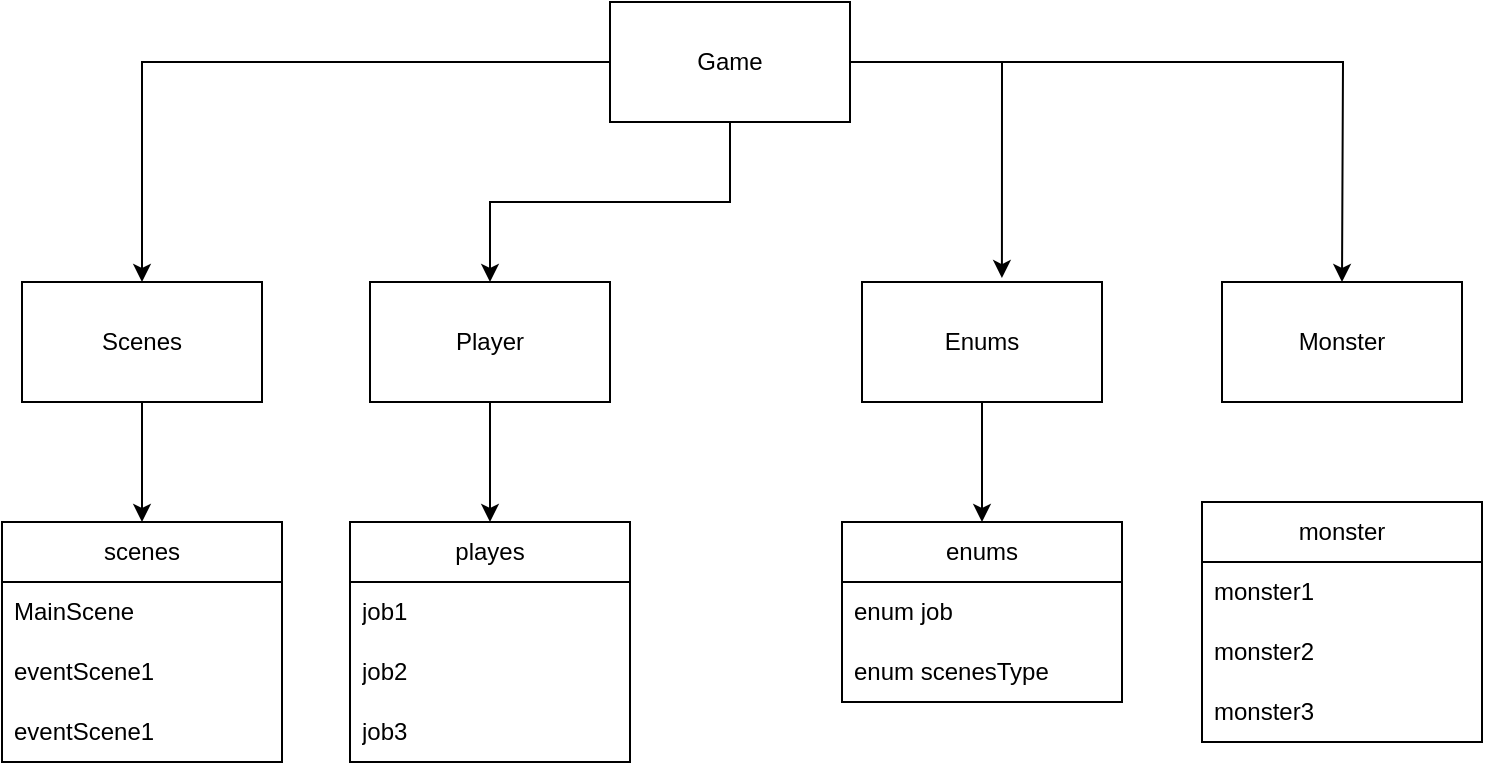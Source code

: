 <mxfile version="24.7.6">
  <diagram name="페이지-1" id="ybcereJRjwq0Tpr9Gh8Q">
    <mxGraphModel dx="1173" dy="544" grid="1" gridSize="10" guides="1" tooltips="1" connect="1" arrows="1" fold="1" page="1" pageScale="1" pageWidth="827" pageHeight="1169" math="0" shadow="0">
      <root>
        <mxCell id="0" />
        <mxCell id="1" parent="0" />
        <mxCell id="Dj0eHKGf-awNQbiUCnzX-33" style="edgeStyle=orthogonalEdgeStyle;rounded=0;orthogonalLoop=1;jettySize=auto;html=1;entryX=0.5;entryY=0;entryDx=0;entryDy=0;" edge="1" parent="1" source="Dj0eHKGf-awNQbiUCnzX-1" target="Dj0eHKGf-awNQbiUCnzX-9">
          <mxGeometry relative="1" as="geometry" />
        </mxCell>
        <mxCell id="Dj0eHKGf-awNQbiUCnzX-1" value="Scenes" style="rounded=0;whiteSpace=wrap;html=1;" vertex="1" parent="1">
          <mxGeometry x="60" y="150" width="120" height="60" as="geometry" />
        </mxCell>
        <mxCell id="Dj0eHKGf-awNQbiUCnzX-34" style="edgeStyle=orthogonalEdgeStyle;rounded=0;orthogonalLoop=1;jettySize=auto;html=1;entryX=0.5;entryY=0;entryDx=0;entryDy=0;" edge="1" parent="1" source="Dj0eHKGf-awNQbiUCnzX-2" target="Dj0eHKGf-awNQbiUCnzX-16">
          <mxGeometry relative="1" as="geometry" />
        </mxCell>
        <mxCell id="Dj0eHKGf-awNQbiUCnzX-2" value="Player" style="rounded=0;whiteSpace=wrap;html=1;" vertex="1" parent="1">
          <mxGeometry x="234" y="150" width="120" height="60" as="geometry" />
        </mxCell>
        <mxCell id="Dj0eHKGf-awNQbiUCnzX-28" style="edgeStyle=orthogonalEdgeStyle;rounded=0;orthogonalLoop=1;jettySize=auto;html=1;entryX=0.5;entryY=0;entryDx=0;entryDy=0;" edge="1" parent="1" source="Dj0eHKGf-awNQbiUCnzX-3" target="Dj0eHKGf-awNQbiUCnzX-1">
          <mxGeometry relative="1" as="geometry" />
        </mxCell>
        <mxCell id="Dj0eHKGf-awNQbiUCnzX-30" style="edgeStyle=orthogonalEdgeStyle;rounded=0;orthogonalLoop=1;jettySize=auto;html=1;" edge="1" parent="1" source="Dj0eHKGf-awNQbiUCnzX-3">
          <mxGeometry relative="1" as="geometry">
            <mxPoint x="720" y="150" as="targetPoint" />
          </mxGeometry>
        </mxCell>
        <mxCell id="Dj0eHKGf-awNQbiUCnzX-32" style="edgeStyle=orthogonalEdgeStyle;rounded=0;orthogonalLoop=1;jettySize=auto;html=1;" edge="1" parent="1" source="Dj0eHKGf-awNQbiUCnzX-3" target="Dj0eHKGf-awNQbiUCnzX-2">
          <mxGeometry relative="1" as="geometry" />
        </mxCell>
        <mxCell id="Dj0eHKGf-awNQbiUCnzX-3" value="Game" style="rounded=0;whiteSpace=wrap;html=1;" vertex="1" parent="1">
          <mxGeometry x="354" y="10" width="120" height="60" as="geometry" />
        </mxCell>
        <mxCell id="Dj0eHKGf-awNQbiUCnzX-35" style="edgeStyle=orthogonalEdgeStyle;rounded=0;orthogonalLoop=1;jettySize=auto;html=1;entryX=0.5;entryY=0;entryDx=0;entryDy=0;" edge="1" parent="1" source="Dj0eHKGf-awNQbiUCnzX-6" target="Dj0eHKGf-awNQbiUCnzX-24">
          <mxGeometry relative="1" as="geometry" />
        </mxCell>
        <mxCell id="Dj0eHKGf-awNQbiUCnzX-6" value="Enums" style="rounded=0;whiteSpace=wrap;html=1;" vertex="1" parent="1">
          <mxGeometry x="480" y="150" width="120" height="60" as="geometry" />
        </mxCell>
        <mxCell id="Dj0eHKGf-awNQbiUCnzX-9" value="scenes" style="swimlane;fontStyle=0;childLayout=stackLayout;horizontal=1;startSize=30;horizontalStack=0;resizeParent=1;resizeParentMax=0;resizeLast=0;collapsible=1;marginBottom=0;whiteSpace=wrap;html=1;" vertex="1" parent="1">
          <mxGeometry x="50" y="270" width="140" height="120" as="geometry">
            <mxRectangle x="30" y="150" width="60" height="30" as="alternateBounds" />
          </mxGeometry>
        </mxCell>
        <mxCell id="Dj0eHKGf-awNQbiUCnzX-10" value="MainScene" style="text;strokeColor=none;fillColor=none;align=left;verticalAlign=middle;spacingLeft=4;spacingRight=4;overflow=hidden;points=[[0,0.5],[1,0.5]];portConstraint=eastwest;rotatable=0;whiteSpace=wrap;html=1;" vertex="1" parent="Dj0eHKGf-awNQbiUCnzX-9">
          <mxGeometry y="30" width="140" height="30" as="geometry" />
        </mxCell>
        <mxCell id="Dj0eHKGf-awNQbiUCnzX-11" value="eventScene1" style="text;strokeColor=none;fillColor=none;align=left;verticalAlign=middle;spacingLeft=4;spacingRight=4;overflow=hidden;points=[[0,0.5],[1,0.5]];portConstraint=eastwest;rotatable=0;whiteSpace=wrap;html=1;" vertex="1" parent="Dj0eHKGf-awNQbiUCnzX-9">
          <mxGeometry y="60" width="140" height="30" as="geometry" />
        </mxCell>
        <mxCell id="Dj0eHKGf-awNQbiUCnzX-12" value="eventScene1" style="text;strokeColor=none;fillColor=none;align=left;verticalAlign=middle;spacingLeft=4;spacingRight=4;overflow=hidden;points=[[0,0.5],[1,0.5]];portConstraint=eastwest;rotatable=0;whiteSpace=wrap;html=1;" vertex="1" parent="Dj0eHKGf-awNQbiUCnzX-9">
          <mxGeometry y="90" width="140" height="30" as="geometry" />
        </mxCell>
        <mxCell id="Dj0eHKGf-awNQbiUCnzX-16" value="playes" style="swimlane;fontStyle=0;childLayout=stackLayout;horizontal=1;startSize=30;horizontalStack=0;resizeParent=1;resizeParentMax=0;resizeLast=0;collapsible=1;marginBottom=0;whiteSpace=wrap;html=1;" vertex="1" parent="1">
          <mxGeometry x="224" y="270" width="140" height="120" as="geometry" />
        </mxCell>
        <mxCell id="Dj0eHKGf-awNQbiUCnzX-17" value="job1" style="text;strokeColor=none;fillColor=none;align=left;verticalAlign=middle;spacingLeft=4;spacingRight=4;overflow=hidden;points=[[0,0.5],[1,0.5]];portConstraint=eastwest;rotatable=0;whiteSpace=wrap;html=1;" vertex="1" parent="Dj0eHKGf-awNQbiUCnzX-16">
          <mxGeometry y="30" width="140" height="30" as="geometry" />
        </mxCell>
        <mxCell id="Dj0eHKGf-awNQbiUCnzX-18" value="job2" style="text;strokeColor=none;fillColor=none;align=left;verticalAlign=middle;spacingLeft=4;spacingRight=4;overflow=hidden;points=[[0,0.5],[1,0.5]];portConstraint=eastwest;rotatable=0;whiteSpace=wrap;html=1;" vertex="1" parent="Dj0eHKGf-awNQbiUCnzX-16">
          <mxGeometry y="60" width="140" height="30" as="geometry" />
        </mxCell>
        <mxCell id="Dj0eHKGf-awNQbiUCnzX-19" value="job3" style="text;strokeColor=none;fillColor=none;align=left;verticalAlign=middle;spacingLeft=4;spacingRight=4;overflow=hidden;points=[[0,0.5],[1,0.5]];portConstraint=eastwest;rotatable=0;whiteSpace=wrap;html=1;" vertex="1" parent="Dj0eHKGf-awNQbiUCnzX-16">
          <mxGeometry y="90" width="140" height="30" as="geometry" />
        </mxCell>
        <mxCell id="Dj0eHKGf-awNQbiUCnzX-24" value="enums" style="swimlane;fontStyle=0;childLayout=stackLayout;horizontal=1;startSize=30;horizontalStack=0;resizeParent=1;resizeParentMax=0;resizeLast=0;collapsible=1;marginBottom=0;whiteSpace=wrap;html=1;" vertex="1" parent="1">
          <mxGeometry x="470" y="270" width="140" height="90" as="geometry" />
        </mxCell>
        <mxCell id="Dj0eHKGf-awNQbiUCnzX-25" value="enum job" style="text;strokeColor=none;fillColor=none;align=left;verticalAlign=middle;spacingLeft=4;spacingRight=4;overflow=hidden;points=[[0,0.5],[1,0.5]];portConstraint=eastwest;rotatable=0;whiteSpace=wrap;html=1;" vertex="1" parent="Dj0eHKGf-awNQbiUCnzX-24">
          <mxGeometry y="30" width="140" height="30" as="geometry" />
        </mxCell>
        <mxCell id="Dj0eHKGf-awNQbiUCnzX-26" value="enum scenesType" style="text;strokeColor=none;fillColor=none;align=left;verticalAlign=middle;spacingLeft=4;spacingRight=4;overflow=hidden;points=[[0,0.5],[1,0.5]];portConstraint=eastwest;rotatable=0;whiteSpace=wrap;html=1;" vertex="1" parent="Dj0eHKGf-awNQbiUCnzX-24">
          <mxGeometry y="60" width="140" height="30" as="geometry" />
        </mxCell>
        <mxCell id="Dj0eHKGf-awNQbiUCnzX-31" style="edgeStyle=orthogonalEdgeStyle;rounded=0;orthogonalLoop=1;jettySize=auto;html=1;entryX=0.583;entryY=-0.033;entryDx=0;entryDy=0;entryPerimeter=0;" edge="1" parent="1" source="Dj0eHKGf-awNQbiUCnzX-3" target="Dj0eHKGf-awNQbiUCnzX-6">
          <mxGeometry relative="1" as="geometry" />
        </mxCell>
        <mxCell id="Dj0eHKGf-awNQbiUCnzX-36" value="Monster" style="rounded=0;whiteSpace=wrap;html=1;" vertex="1" parent="1">
          <mxGeometry x="660" y="150" width="120" height="60" as="geometry" />
        </mxCell>
        <mxCell id="Dj0eHKGf-awNQbiUCnzX-37" value="monster" style="swimlane;fontStyle=0;childLayout=stackLayout;horizontal=1;startSize=30;horizontalStack=0;resizeParent=1;resizeParentMax=0;resizeLast=0;collapsible=1;marginBottom=0;whiteSpace=wrap;html=1;" vertex="1" parent="1">
          <mxGeometry x="650" y="260" width="140" height="120" as="geometry" />
        </mxCell>
        <mxCell id="Dj0eHKGf-awNQbiUCnzX-38" value="monster1" style="text;strokeColor=none;fillColor=none;align=left;verticalAlign=middle;spacingLeft=4;spacingRight=4;overflow=hidden;points=[[0,0.5],[1,0.5]];portConstraint=eastwest;rotatable=0;whiteSpace=wrap;html=1;" vertex="1" parent="Dj0eHKGf-awNQbiUCnzX-37">
          <mxGeometry y="30" width="140" height="30" as="geometry" />
        </mxCell>
        <mxCell id="Dj0eHKGf-awNQbiUCnzX-39" value="monster2" style="text;strokeColor=none;fillColor=none;align=left;verticalAlign=middle;spacingLeft=4;spacingRight=4;overflow=hidden;points=[[0,0.5],[1,0.5]];portConstraint=eastwest;rotatable=0;whiteSpace=wrap;html=1;" vertex="1" parent="Dj0eHKGf-awNQbiUCnzX-37">
          <mxGeometry y="60" width="140" height="30" as="geometry" />
        </mxCell>
        <mxCell id="Dj0eHKGf-awNQbiUCnzX-40" value="monster3" style="text;strokeColor=none;fillColor=none;align=left;verticalAlign=middle;spacingLeft=4;spacingRight=4;overflow=hidden;points=[[0,0.5],[1,0.5]];portConstraint=eastwest;rotatable=0;whiteSpace=wrap;html=1;" vertex="1" parent="Dj0eHKGf-awNQbiUCnzX-37">
          <mxGeometry y="90" width="140" height="30" as="geometry" />
        </mxCell>
      </root>
    </mxGraphModel>
  </diagram>
</mxfile>
